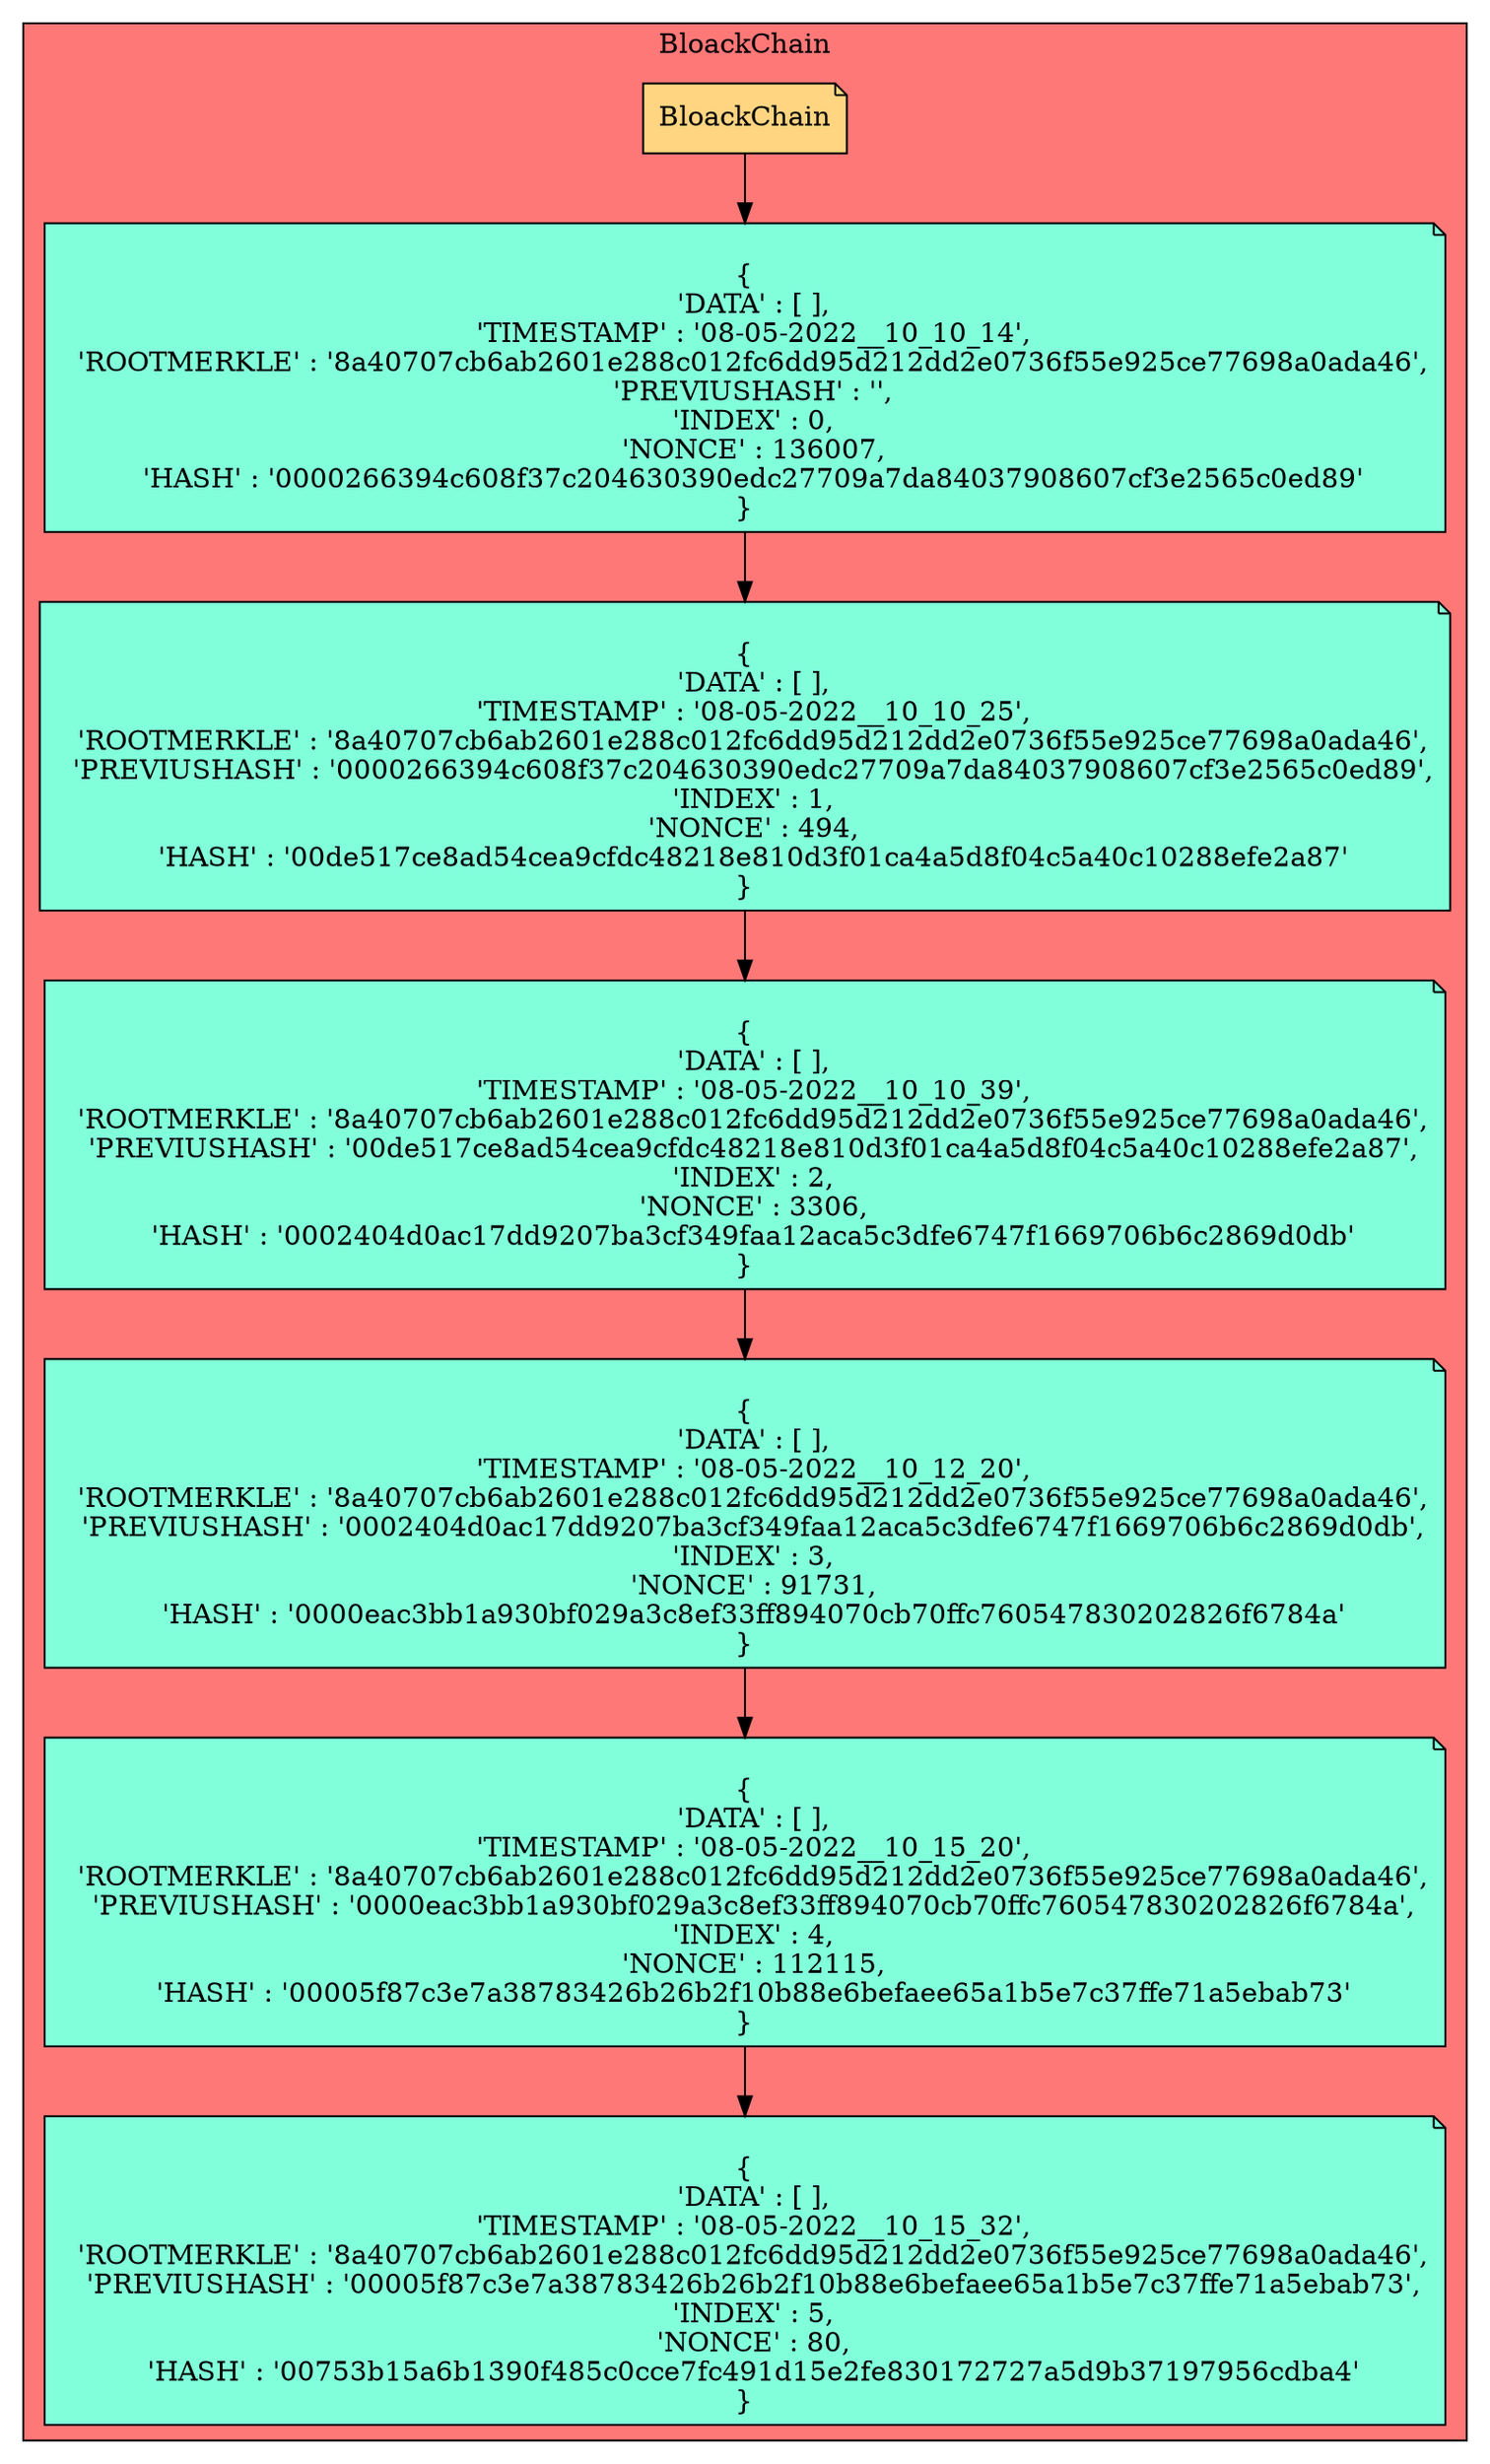 digraph L {
node[shape=note fillcolor="#A181FF" style =filled]
subgraph cluster_p{
    label= " BloackChain "
 raiz[label = "BloackChain" fillcolor="#FFD581" ]    bgcolor = "#FF7878"
Nodo158904517[label="
{
  'DATA' : [ ],
  'TIMESTAMP' : '08-05-2022__10_10_14',
  'ROOTMERKLE' : '8a40707cb6ab2601e288c012fc6dd95d212dd2e0736f55e925ce77698a0ada46',
  'PREVIUSHASH' : '',
  'INDEX' : 0,
  'NONCE' : 136007,
  'HASH' : '0000266394c608f37c204630390edc27709a7da84037908607cf3e2565c0ed89'
}",fillcolor="#81FFDA"]
Nodo1983934696[label="
{
  'DATA' : [ ],
  'TIMESTAMP' : '08-05-2022__10_10_25',
  'ROOTMERKLE' : '8a40707cb6ab2601e288c012fc6dd95d212dd2e0736f55e925ce77698a0ada46',
  'PREVIUSHASH' : '0000266394c608f37c204630390edc27709a7da84037908607cf3e2565c0ed89',
  'INDEX' : 1,
  'NONCE' : 494,
  'HASH' : '00de517ce8ad54cea9cfdc48218e810d3f01ca4a5d8f04c5a40c10288efe2a87'
}",fillcolor="#81FFDA"]
Nodo1783088937[label="
{
  'DATA' : [ ],
  'TIMESTAMP' : '08-05-2022__10_10_39',
  'ROOTMERKLE' : '8a40707cb6ab2601e288c012fc6dd95d212dd2e0736f55e925ce77698a0ada46',
  'PREVIUSHASH' : '00de517ce8ad54cea9cfdc48218e810d3f01ca4a5d8f04c5a40c10288efe2a87',
  'INDEX' : 2,
  'NONCE' : 3306,
  'HASH' : '0002404d0ac17dd9207ba3cf349faa12aca5c3dfe6747f1669706b6c2869d0db'
}",fillcolor="#81FFDA"]
Nodo2064201827[label="
{
  'DATA' : [ ],
  'TIMESTAMP' : '08-05-2022__10_12_20',
  'ROOTMERKLE' : '8a40707cb6ab2601e288c012fc6dd95d212dd2e0736f55e925ce77698a0ada46',
  'PREVIUSHASH' : '0002404d0ac17dd9207ba3cf349faa12aca5c3dfe6747f1669706b6c2869d0db',
  'INDEX' : 3,
  'NONCE' : 91731,
  'HASH' : '0000eac3bb1a930bf029a3c8ef33ff894070cb70ffc760547830202826f6784a'
}",fillcolor="#81FFDA"]
Nodo722132531[label="
{
  'DATA' : [ ],
  'TIMESTAMP' : '08-05-2022__10_15_20',
  'ROOTMERKLE' : '8a40707cb6ab2601e288c012fc6dd95d212dd2e0736f55e925ce77698a0ada46',
  'PREVIUSHASH' : '0000eac3bb1a930bf029a3c8ef33ff894070cb70ffc760547830202826f6784a',
  'INDEX' : 4,
  'NONCE' : 112115,
  'HASH' : '00005f87c3e7a38783426b26b2f10b88e6befaee65a1b5e7c37ffe71a5ebab73'
}",fillcolor="#81FFDA"]
Nodo1538177704[label="
{
  'DATA' : [ ],
  'TIMESTAMP' : '08-05-2022__10_15_32',
  'ROOTMERKLE' : '8a40707cb6ab2601e288c012fc6dd95d212dd2e0736f55e925ce77698a0ada46',
  'PREVIUSHASH' : '00005f87c3e7a38783426b26b2f10b88e6befaee65a1b5e7c37ffe71a5ebab73',
  'INDEX' : 5,
  'NONCE' : 80,
  'HASH' : '00753b15a6b1390f485c0cce7fc491d15e2fe830172727a5d9b37197956cdba4'
}",fillcolor="#81FFDA"]

raiz->Nodo158904517
Nodo158904517 -> Nodo1983934696

Nodo1983934696 -> Nodo1783088937

Nodo1783088937 -> Nodo2064201827

Nodo2064201827 -> Nodo722132531

Nodo722132531 -> Nodo1538177704
}}